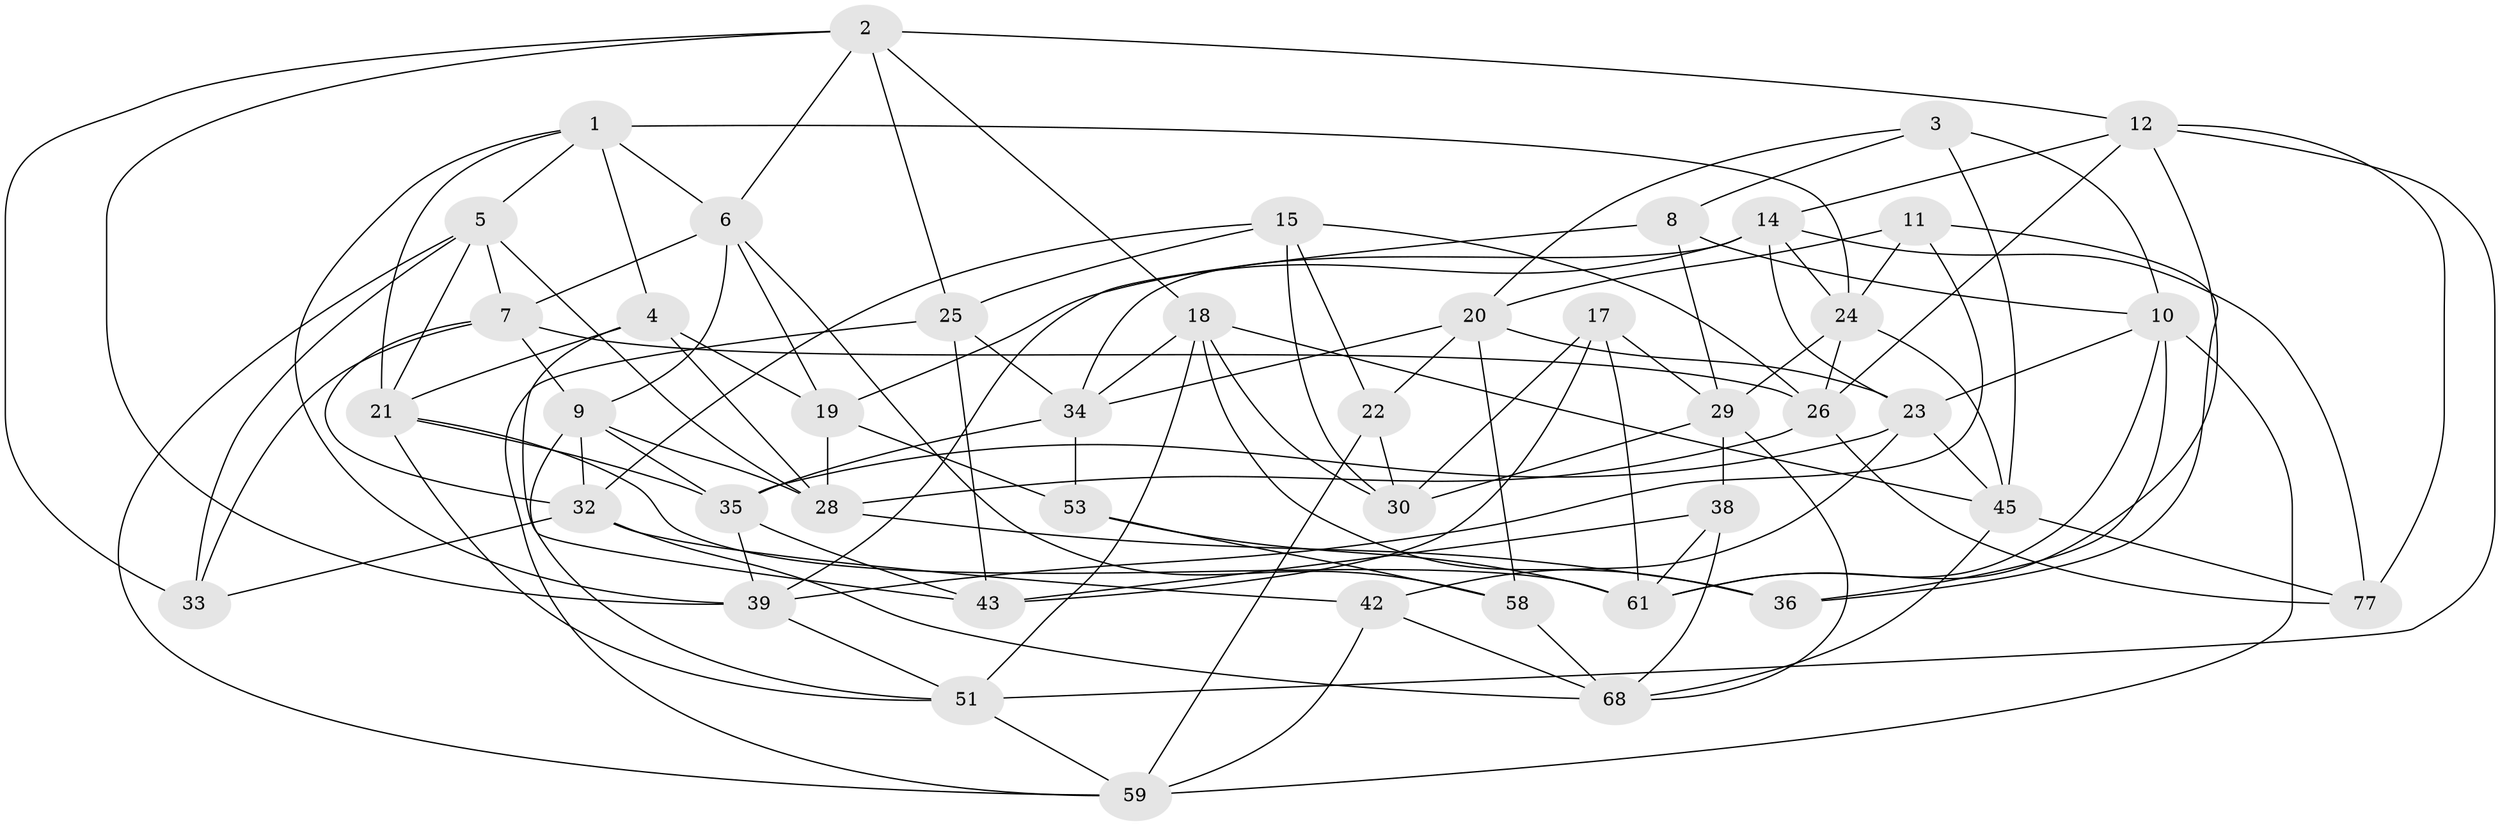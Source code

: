 // Generated by graph-tools (version 1.1) at 2025/52/02/27/25 19:52:33]
// undirected, 44 vertices, 117 edges
graph export_dot {
graph [start="1"]
  node [color=gray90,style=filled];
  1 [super="+13"];
  2 [super="+74"];
  3;
  4 [super="+69"];
  5 [super="+46"];
  6 [super="+48"];
  7 [super="+50"];
  8;
  9 [super="+64"];
  10 [super="+67"];
  11;
  12 [super="+16"];
  14 [super="+55"];
  15 [super="+66"];
  17 [super="+40"];
  18 [super="+44"];
  19 [super="+70"];
  20 [super="+60"];
  21 [super="+37"];
  22;
  23 [super="+56"];
  24 [super="+54"];
  25 [super="+27"];
  26 [super="+65"];
  28 [super="+31"];
  29 [super="+41"];
  30 [super="+47"];
  32 [super="+57"];
  33;
  34 [super="+49"];
  35 [super="+52"];
  36;
  38;
  39 [super="+75"];
  42;
  43 [super="+72"];
  45 [super="+73"];
  51 [super="+63"];
  53;
  58;
  59 [super="+71"];
  61 [super="+62"];
  68 [super="+76"];
  77;
  1 -- 39;
  1 -- 21;
  1 -- 6;
  1 -- 24;
  1 -- 5;
  1 -- 4;
  2 -- 12;
  2 -- 39;
  2 -- 25;
  2 -- 33;
  2 -- 18;
  2 -- 6;
  3 -- 10;
  3 -- 45;
  3 -- 8;
  3 -- 20;
  4 -- 19 [weight=2];
  4 -- 28;
  4 -- 21;
  4 -- 43;
  5 -- 7;
  5 -- 33;
  5 -- 28;
  5 -- 59;
  5 -- 21;
  6 -- 58;
  6 -- 19;
  6 -- 7;
  6 -- 9;
  7 -- 33;
  7 -- 32;
  7 -- 9;
  7 -- 26;
  8 -- 10;
  8 -- 39;
  8 -- 29;
  9 -- 32;
  9 -- 28;
  9 -- 35;
  9 -- 51;
  10 -- 59;
  10 -- 36;
  10 -- 61;
  10 -- 23;
  11 -- 39;
  11 -- 20;
  11 -- 36;
  11 -- 24;
  12 -- 26;
  12 -- 61;
  12 -- 77;
  12 -- 14;
  12 -- 51;
  14 -- 24;
  14 -- 34;
  14 -- 77;
  14 -- 23;
  14 -- 19;
  15 -- 25 [weight=2];
  15 -- 22;
  15 -- 32;
  15 -- 30;
  15 -- 26;
  17 -- 30 [weight=2];
  17 -- 29;
  17 -- 61;
  17 -- 43 [weight=2];
  18 -- 45;
  18 -- 36;
  18 -- 34;
  18 -- 51;
  18 -- 30;
  19 -- 53;
  19 -- 28;
  20 -- 22;
  20 -- 34;
  20 -- 58;
  20 -- 23;
  21 -- 61;
  21 -- 35;
  21 -- 51;
  22 -- 30;
  22 -- 59;
  23 -- 42;
  23 -- 45;
  23 -- 35;
  24 -- 29;
  24 -- 45;
  24 -- 26;
  25 -- 43;
  25 -- 34;
  25 -- 59;
  26 -- 77;
  26 -- 28;
  28 -- 36;
  29 -- 30;
  29 -- 68;
  29 -- 38;
  32 -- 33;
  32 -- 42;
  32 -- 68;
  34 -- 53;
  34 -- 35;
  35 -- 43;
  35 -- 39;
  38 -- 68;
  38 -- 61;
  38 -- 43;
  39 -- 51;
  42 -- 59;
  42 -- 68;
  45 -- 77;
  45 -- 68;
  51 -- 59;
  53 -- 58;
  53 -- 61;
  58 -- 68;
}

